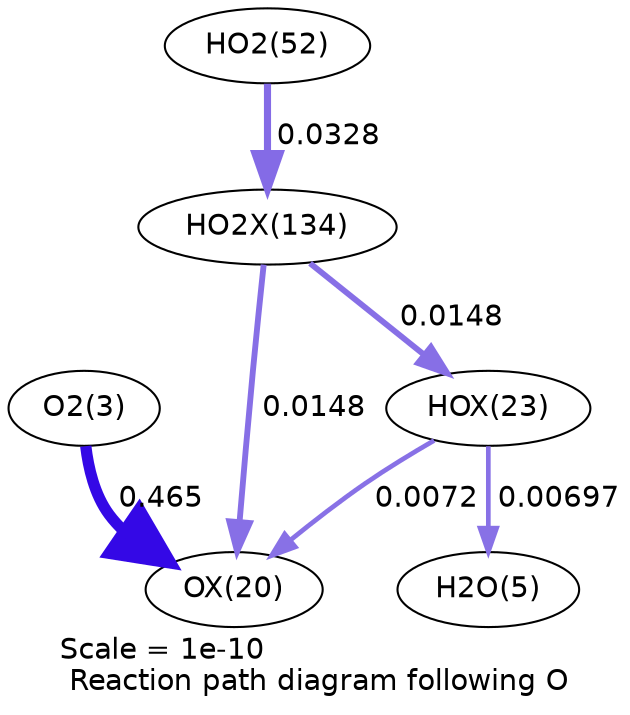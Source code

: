 digraph reaction_paths {
center=1;
s5 -> s34[fontname="Helvetica", penwidth=5.42, arrowsize=2.71, color="0.7, 0.965, 0.9"
, label=" 0.465"];
s44 -> s34[fontname="Helvetica", penwidth=2.82, arrowsize=1.41, color="0.7, 0.515, 0.9"
, label=" 0.0148"];
s37 -> s34[fontname="Helvetica", penwidth=2.28, arrowsize=1.14, color="0.7, 0.507, 0.9"
, label=" 0.0072"];
s23 -> s44[fontname="Helvetica", penwidth=3.42, arrowsize=1.71, color="0.7, 0.533, 0.9"
, label=" 0.0328"];
s44 -> s37[fontname="Helvetica", penwidth=2.82, arrowsize=1.41, color="0.7, 0.515, 0.9"
, label=" 0.0148"];
s37 -> s7[fontname="Helvetica", penwidth=2.25, arrowsize=1.13, color="0.7, 0.507, 0.9"
, label=" 0.00697"];
s5 [ fontname="Helvetica", label="O2(3)"];
s7 [ fontname="Helvetica", label="H2O(5)"];
s23 [ fontname="Helvetica", label="HO2(52)"];
s34 [ fontname="Helvetica", label="OX(20)"];
s37 [ fontname="Helvetica", label="HOX(23)"];
s44 [ fontname="Helvetica", label="HO2X(134)"];
 label = "Scale = 1e-10\l Reaction path diagram following O";
 fontname = "Helvetica";
}
